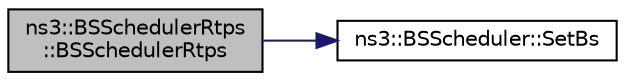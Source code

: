 digraph "ns3::BSSchedulerRtps::BSSchedulerRtps"
{
 // LATEX_PDF_SIZE
  edge [fontname="Helvetica",fontsize="10",labelfontname="Helvetica",labelfontsize="10"];
  node [fontname="Helvetica",fontsize="10",shape=record];
  rankdir="LR";
  Node1 [label="ns3::BSSchedulerRtps\l::BSSchedulerRtps",height=0.2,width=0.4,color="black", fillcolor="grey75", style="filled", fontcolor="black",tooltip="Constructor."];
  Node1 -> Node2 [color="midnightblue",fontsize="10",style="solid",fontname="Helvetica"];
  Node2 [label="ns3::BSScheduler::SetBs",height=0.2,width=0.4,color="black", fillcolor="white", style="filled",URL="$classns3_1_1_b_s_scheduler.html#a64cd43d547d218965cfe03892bdda4f0",tooltip="Set the base station."];
}
